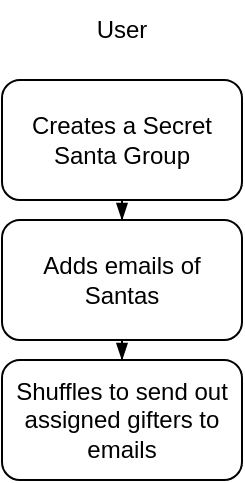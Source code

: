 <mxfile version="20.7.4" type="github">
  <diagram id="C5RBs43oDa-KdzZeNtuy" name="Page-1">
    <mxGraphModel dx="751" dy="501" grid="1" gridSize="10" guides="1" tooltips="1" connect="1" arrows="1" fold="1" page="1" pageScale="1" pageWidth="827" pageHeight="1169" math="0" shadow="0">
      <root>
        <mxCell id="WIyWlLk6GJQsqaUBKTNV-0" />
        <mxCell id="WIyWlLk6GJQsqaUBKTNV-1" parent="WIyWlLk6GJQsqaUBKTNV-0" />
        <mxCell id="rKTiH1gIgsxvyk_P-MJV-11" value="" style="edgeStyle=orthogonalEdgeStyle;rounded=0;orthogonalLoop=1;jettySize=auto;html=1;endArrow=blockThin;endFill=1;" edge="1" parent="WIyWlLk6GJQsqaUBKTNV-1" source="rKTiH1gIgsxvyk_P-MJV-8" target="rKTiH1gIgsxvyk_P-MJV-10">
          <mxGeometry relative="1" as="geometry" />
        </mxCell>
        <mxCell id="rKTiH1gIgsxvyk_P-MJV-8" value="Creates a Secret Santa Group" style="rounded=1;whiteSpace=wrap;html=1;" vertex="1" parent="WIyWlLk6GJQsqaUBKTNV-1">
          <mxGeometry x="40" y="60" width="120" height="60" as="geometry" />
        </mxCell>
        <mxCell id="rKTiH1gIgsxvyk_P-MJV-9" value="User" style="text;html=1;strokeColor=none;fillColor=none;align=center;verticalAlign=middle;whiteSpace=wrap;rounded=0;" vertex="1" parent="WIyWlLk6GJQsqaUBKTNV-1">
          <mxGeometry x="70" y="20" width="60" height="30" as="geometry" />
        </mxCell>
        <mxCell id="rKTiH1gIgsxvyk_P-MJV-13" value="" style="edgeStyle=orthogonalEdgeStyle;rounded=0;orthogonalLoop=1;jettySize=auto;html=1;endArrow=blockThin;endFill=1;" edge="1" parent="WIyWlLk6GJQsqaUBKTNV-1" source="rKTiH1gIgsxvyk_P-MJV-10" target="rKTiH1gIgsxvyk_P-MJV-12">
          <mxGeometry relative="1" as="geometry" />
        </mxCell>
        <mxCell id="rKTiH1gIgsxvyk_P-MJV-10" value="Adds emails of Santas" style="whiteSpace=wrap;html=1;rounded=1;" vertex="1" parent="WIyWlLk6GJQsqaUBKTNV-1">
          <mxGeometry x="40" y="130" width="120" height="60" as="geometry" />
        </mxCell>
        <mxCell id="rKTiH1gIgsxvyk_P-MJV-12" value="Shuffles to send out assigned gifters to emails" style="whiteSpace=wrap;html=1;rounded=1;" vertex="1" parent="WIyWlLk6GJQsqaUBKTNV-1">
          <mxGeometry x="40" y="200" width="120" height="60" as="geometry" />
        </mxCell>
      </root>
    </mxGraphModel>
  </diagram>
</mxfile>

